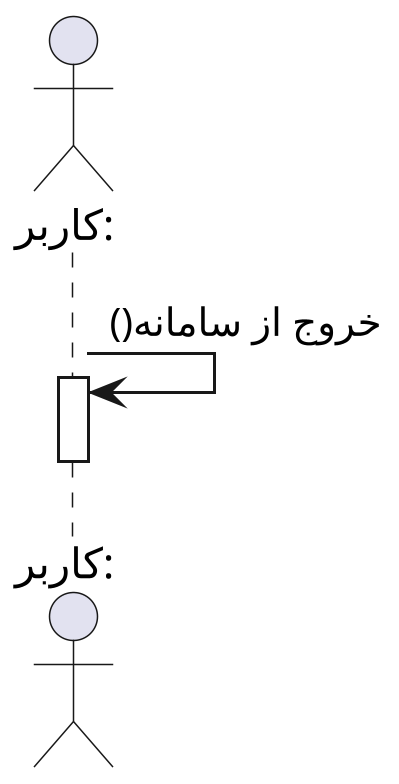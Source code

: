 @startuml logout


scale 3
skinparam DefaultFontName Vazir
skinparam DefaultTextAlignment left

 
actor ":کاربر" as user

user -> user : خروج از سامانه()
activate user
deactivate user


@enduml